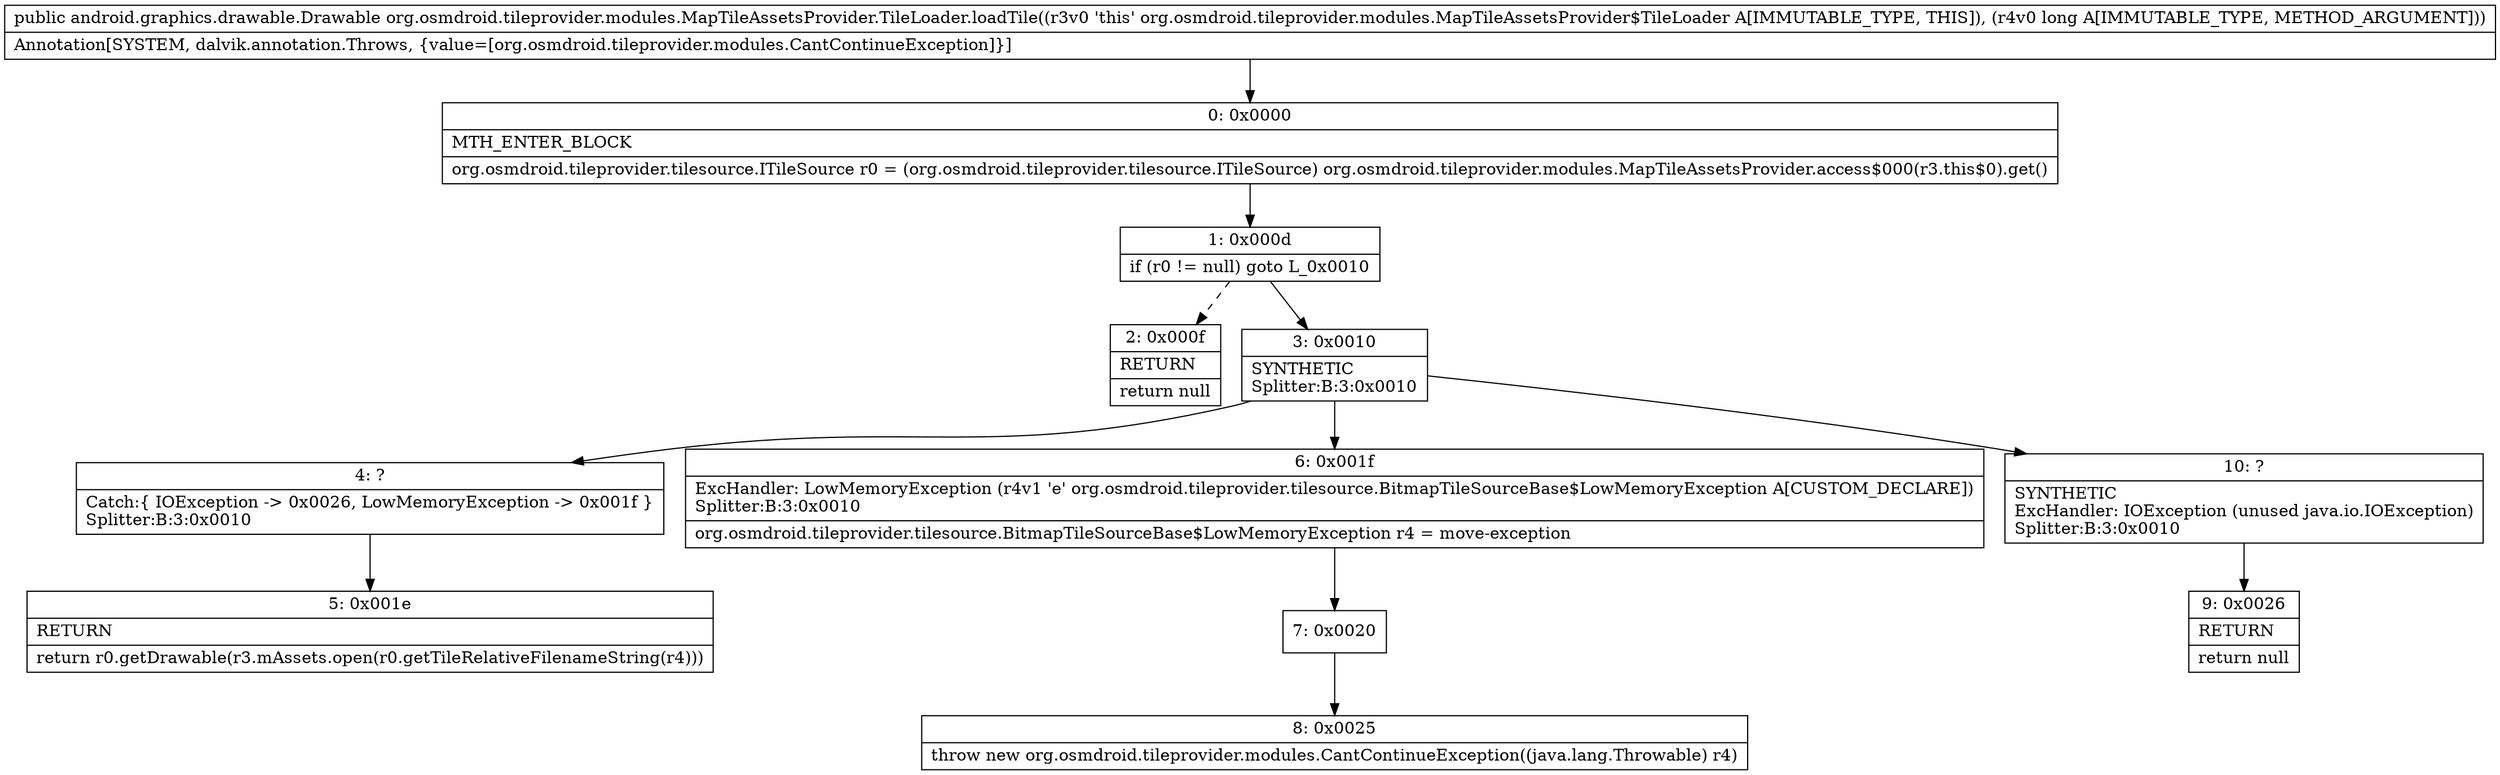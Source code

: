 digraph "CFG fororg.osmdroid.tileprovider.modules.MapTileAssetsProvider.TileLoader.loadTile(J)Landroid\/graphics\/drawable\/Drawable;" {
Node_0 [shape=record,label="{0\:\ 0x0000|MTH_ENTER_BLOCK\l|org.osmdroid.tileprovider.tilesource.ITileSource r0 = (org.osmdroid.tileprovider.tilesource.ITileSource) org.osmdroid.tileprovider.modules.MapTileAssetsProvider.access$000(r3.this$0).get()\l}"];
Node_1 [shape=record,label="{1\:\ 0x000d|if (r0 != null) goto L_0x0010\l}"];
Node_2 [shape=record,label="{2\:\ 0x000f|RETURN\l|return null\l}"];
Node_3 [shape=record,label="{3\:\ 0x0010|SYNTHETIC\lSplitter:B:3:0x0010\l}"];
Node_4 [shape=record,label="{4\:\ ?|Catch:\{ IOException \-\> 0x0026, LowMemoryException \-\> 0x001f \}\lSplitter:B:3:0x0010\l}"];
Node_5 [shape=record,label="{5\:\ 0x001e|RETURN\l|return r0.getDrawable(r3.mAssets.open(r0.getTileRelativeFilenameString(r4)))\l}"];
Node_6 [shape=record,label="{6\:\ 0x001f|ExcHandler: LowMemoryException (r4v1 'e' org.osmdroid.tileprovider.tilesource.BitmapTileSourceBase$LowMemoryException A[CUSTOM_DECLARE])\lSplitter:B:3:0x0010\l|org.osmdroid.tileprovider.tilesource.BitmapTileSourceBase$LowMemoryException r4 = move\-exception\l}"];
Node_7 [shape=record,label="{7\:\ 0x0020}"];
Node_8 [shape=record,label="{8\:\ 0x0025|throw new org.osmdroid.tileprovider.modules.CantContinueException((java.lang.Throwable) r4)\l}"];
Node_9 [shape=record,label="{9\:\ 0x0026|RETURN\l|return null\l}"];
Node_10 [shape=record,label="{10\:\ ?|SYNTHETIC\lExcHandler: IOException (unused java.io.IOException)\lSplitter:B:3:0x0010\l}"];
MethodNode[shape=record,label="{public android.graphics.drawable.Drawable org.osmdroid.tileprovider.modules.MapTileAssetsProvider.TileLoader.loadTile((r3v0 'this' org.osmdroid.tileprovider.modules.MapTileAssetsProvider$TileLoader A[IMMUTABLE_TYPE, THIS]), (r4v0 long A[IMMUTABLE_TYPE, METHOD_ARGUMENT]))  | Annotation[SYSTEM, dalvik.annotation.Throws, \{value=[org.osmdroid.tileprovider.modules.CantContinueException]\}]\l}"];
MethodNode -> Node_0;
Node_0 -> Node_1;
Node_1 -> Node_2[style=dashed];
Node_1 -> Node_3;
Node_3 -> Node_4;
Node_3 -> Node_10;
Node_3 -> Node_6;
Node_4 -> Node_5;
Node_6 -> Node_7;
Node_7 -> Node_8;
Node_10 -> Node_9;
}


